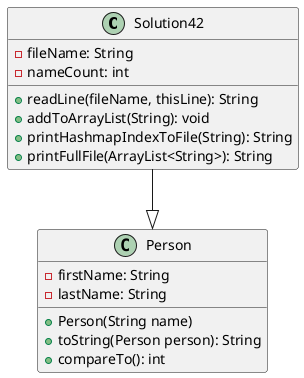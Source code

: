 @startuml
'https://plantuml.com/sequence-diagram

class Solution42 {
    'behaviors
    +readLine(fileName, thisLine): String
    +addToArrayList(String): void
    +printHashmapIndexToFile(String): String
    +printFullFile(ArrayList<String>): String


    'attributes
    -fileName: String
    -nameCount: int

}

class Person {
    -firstName: String
    -lastName: String

    +Person(String name)
    +toString(Person person): String
    +compareTo(): int
}

Solution42 --|> Person

@enduml